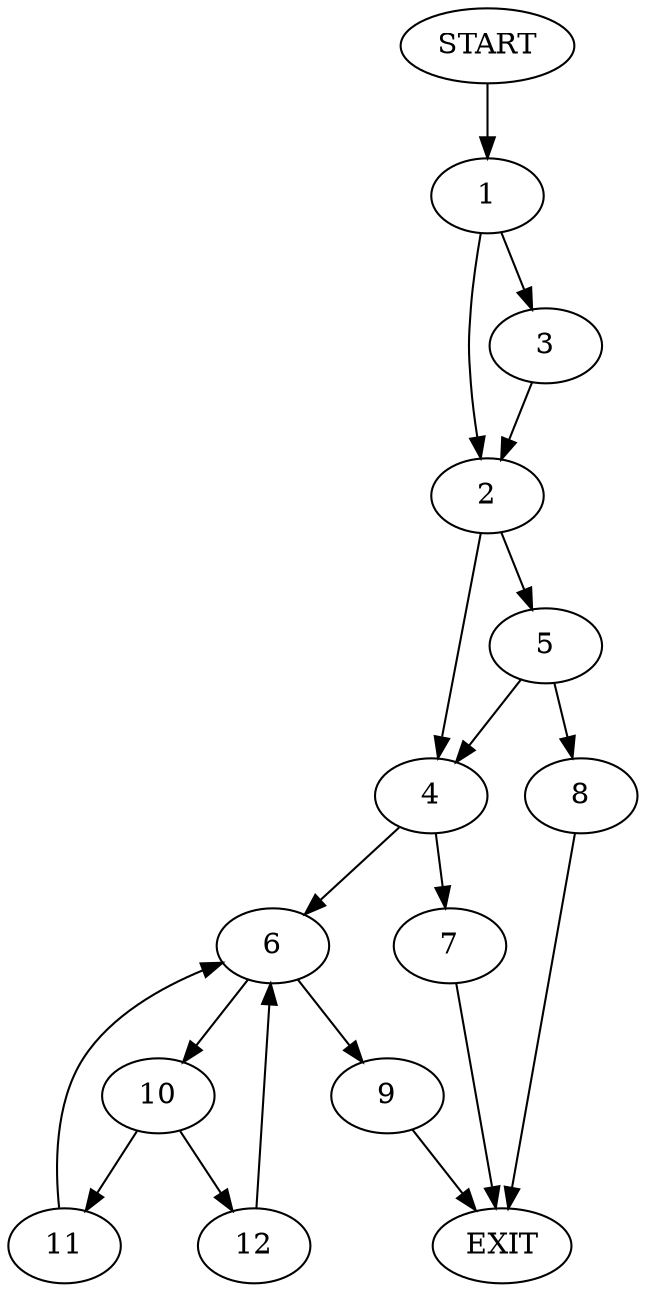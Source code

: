 digraph {
0 [label="START"]
13 [label="EXIT"]
0 -> 1
1 -> 2
1 -> 3
3 -> 2
2 -> 4
2 -> 5
4 -> 6
4 -> 7
5 -> 8
5 -> 4
8 -> 13
6 -> 9
6 -> 10
7 -> 13
10 -> 11
10 -> 12
9 -> 13
12 -> 6
11 -> 6
}

